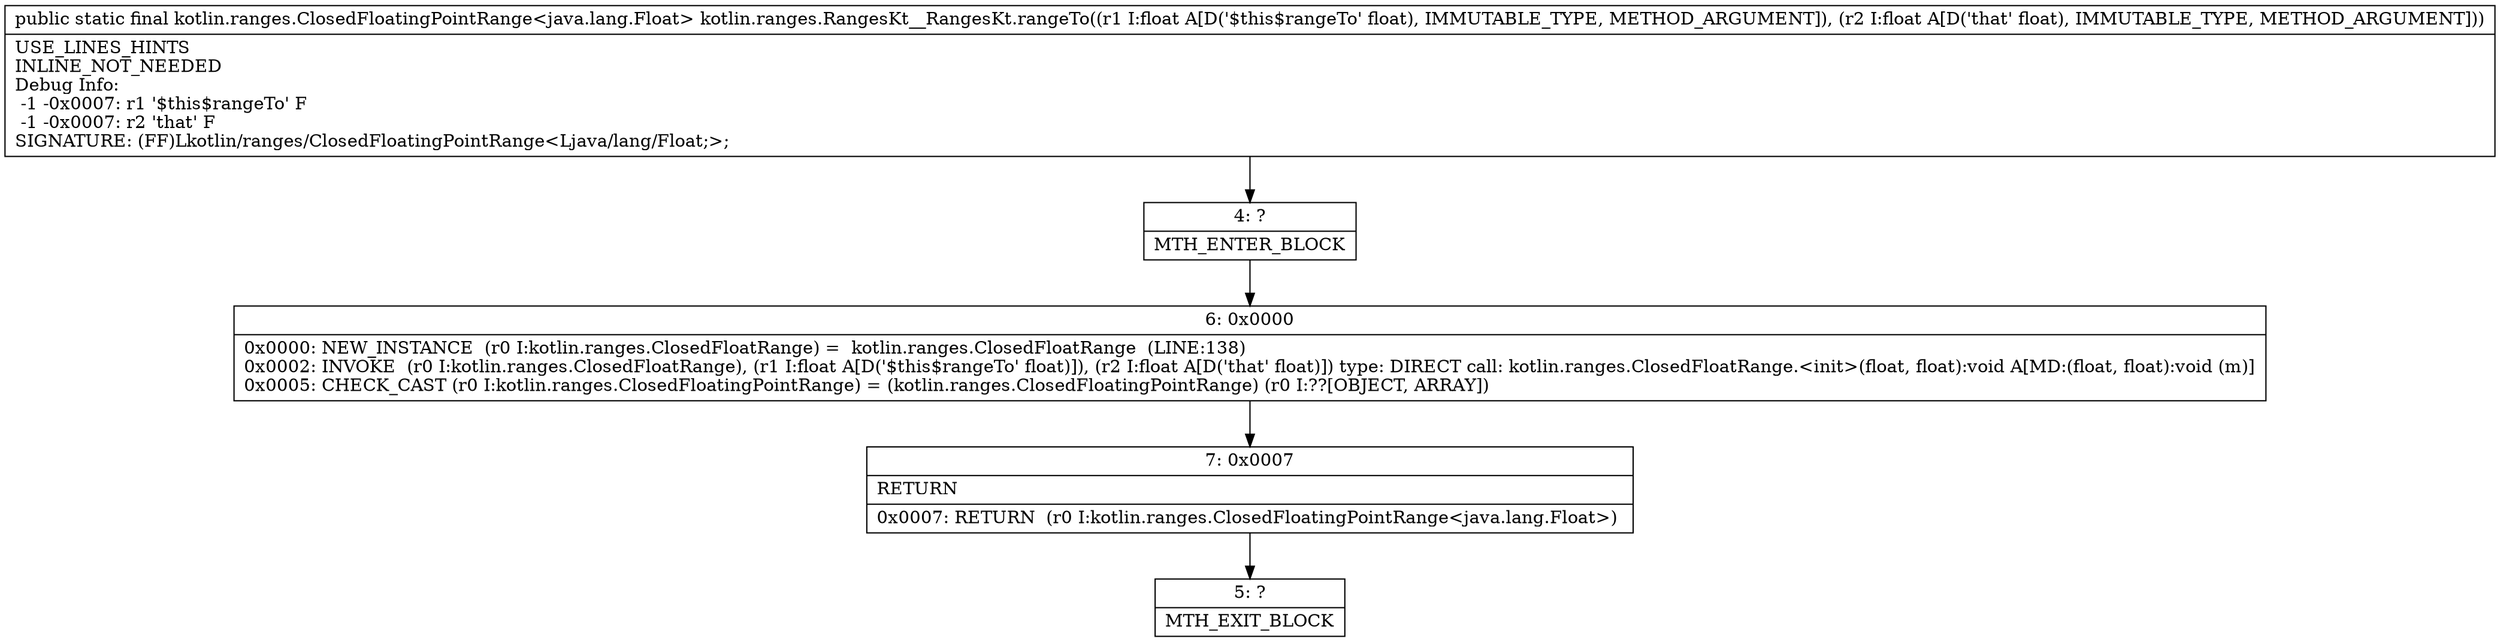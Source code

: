 digraph "CFG forkotlin.ranges.RangesKt__RangesKt.rangeTo(FF)Lkotlin\/ranges\/ClosedFloatingPointRange;" {
Node_4 [shape=record,label="{4\:\ ?|MTH_ENTER_BLOCK\l}"];
Node_6 [shape=record,label="{6\:\ 0x0000|0x0000: NEW_INSTANCE  (r0 I:kotlin.ranges.ClosedFloatRange) =  kotlin.ranges.ClosedFloatRange  (LINE:138)\l0x0002: INVOKE  (r0 I:kotlin.ranges.ClosedFloatRange), (r1 I:float A[D('$this$rangeTo' float)]), (r2 I:float A[D('that' float)]) type: DIRECT call: kotlin.ranges.ClosedFloatRange.\<init\>(float, float):void A[MD:(float, float):void (m)]\l0x0005: CHECK_CAST (r0 I:kotlin.ranges.ClosedFloatingPointRange) = (kotlin.ranges.ClosedFloatingPointRange) (r0 I:??[OBJECT, ARRAY]) \l}"];
Node_7 [shape=record,label="{7\:\ 0x0007|RETURN\l|0x0007: RETURN  (r0 I:kotlin.ranges.ClosedFloatingPointRange\<java.lang.Float\>) \l}"];
Node_5 [shape=record,label="{5\:\ ?|MTH_EXIT_BLOCK\l}"];
MethodNode[shape=record,label="{public static final kotlin.ranges.ClosedFloatingPointRange\<java.lang.Float\> kotlin.ranges.RangesKt__RangesKt.rangeTo((r1 I:float A[D('$this$rangeTo' float), IMMUTABLE_TYPE, METHOD_ARGUMENT]), (r2 I:float A[D('that' float), IMMUTABLE_TYPE, METHOD_ARGUMENT]))  | USE_LINES_HINTS\lINLINE_NOT_NEEDED\lDebug Info:\l  \-1 \-0x0007: r1 '$this$rangeTo' F\l  \-1 \-0x0007: r2 'that' F\lSIGNATURE: (FF)Lkotlin\/ranges\/ClosedFloatingPointRange\<Ljava\/lang\/Float;\>;\l}"];
MethodNode -> Node_4;Node_4 -> Node_6;
Node_6 -> Node_7;
Node_7 -> Node_5;
}

